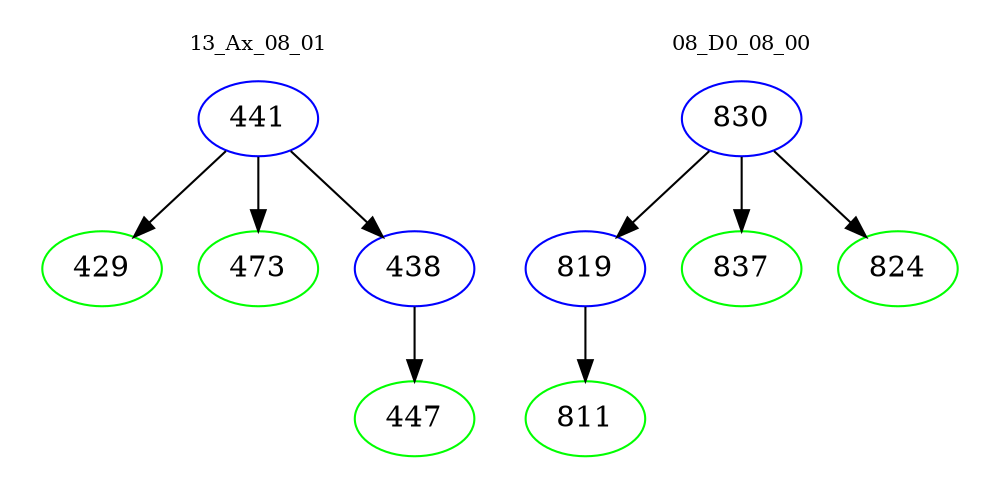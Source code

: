 digraph{
subgraph cluster_0 {
color = white
label = "13_Ax_08_01";
fontsize=10;
T0_441 [label="441", color="blue"]
T0_441 -> T0_429 [color="black"]
T0_429 [label="429", color="green"]
T0_441 -> T0_473 [color="black"]
T0_473 [label="473", color="green"]
T0_441 -> T0_438 [color="black"]
T0_438 [label="438", color="blue"]
T0_438 -> T0_447 [color="black"]
T0_447 [label="447", color="green"]
}
subgraph cluster_1 {
color = white
label = "08_D0_08_00";
fontsize=10;
T1_830 [label="830", color="blue"]
T1_830 -> T1_819 [color="black"]
T1_819 [label="819", color="blue"]
T1_819 -> T1_811 [color="black"]
T1_811 [label="811", color="green"]
T1_830 -> T1_837 [color="black"]
T1_837 [label="837", color="green"]
T1_830 -> T1_824 [color="black"]
T1_824 [label="824", color="green"]
}
}
